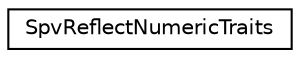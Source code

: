 digraph "Graphical Class Hierarchy"
{
 // LATEX_PDF_SIZE
  edge [fontname="Helvetica",fontsize="10",labelfontname="Helvetica",labelfontsize="10"];
  node [fontname="Helvetica",fontsize="10",shape=record];
  rankdir="LR";
  Node0 [label="SpvReflectNumericTraits",height=0.2,width=0.4,color="black", fillcolor="white", style="filled",URL="$da/dbd/struct_spv_reflect_numeric_traits.htm",tooltip=" "];
}
